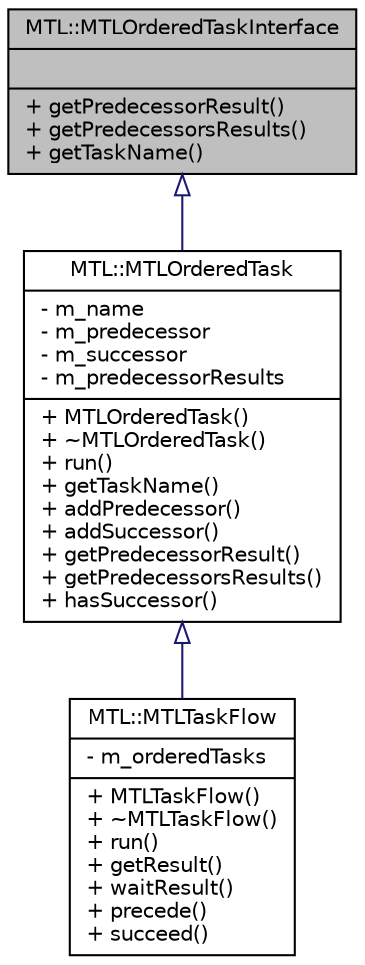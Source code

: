 digraph "MTL::MTLOrderedTaskInterface"
{
 // LATEX_PDF_SIZE
  edge [fontname="Helvetica",fontsize="10",labelfontname="Helvetica",labelfontsize="10"];
  node [fontname="Helvetica",fontsize="10",shape=record];
  Node1 [label="{MTL::MTLOrderedTaskInterface\n||+ getPredecessorResult()\l+ getPredecessorsResults()\l+ getTaskName()\l}",height=0.2,width=0.4,color="black", fillcolor="grey75", style="filled", fontcolor="black",tooltip="The MTLOrderedTaskInterface Interface Class."];
  Node1 -> Node2 [dir="back",color="midnightblue",fontsize="10",style="solid",arrowtail="onormal"];
  Node2 [label="{MTL::MTLOrderedTask\n|- m_name\l- m_predecessor\l- m_successor\l- m_predecessorResults\l|+ MTLOrderedTask()\l+ ~MTLOrderedTask()\l+ run()\l+ getTaskName()\l+ addPredecessor()\l+ addSuccessor()\l+ getPredecessorResult()\l+ getPredecessorsResults()\l+ hasSuccessor()\l}",height=0.2,width=0.4,color="black", fillcolor="white", style="filled",URL="$d1/d77/classMTL_1_1MTLOrderedTask.html",tooltip="Ordered Task."];
  Node2 -> Node3 [dir="back",color="midnightblue",fontsize="10",style="solid",arrowtail="onormal"];
  Node3 [label="{MTL::MTLTaskFlow\n|- m_orderedTasks\l|+ MTLTaskFlow()\l+ ~MTLTaskFlow()\l+ run()\l+ getResult()\l+ waitResult()\l+ precede()\l+ succeed()\l}",height=0.2,width=0.4,color="black", fillcolor="white", style="filled",URL="$d7/d79/classMTL_1_1MTLTaskFlow.html",tooltip="Task Flow Class."];
}
